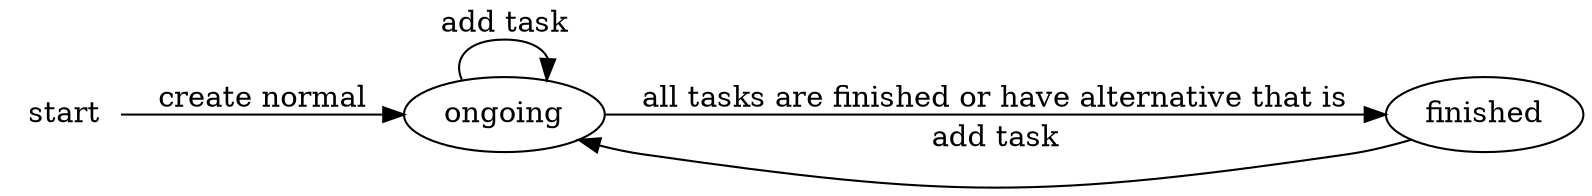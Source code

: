 digraph finite_state_machine {
    node [label=""];

    start           [label="start", shape=none];
    ongoing         [label="ongoing"];
    finished        [label="finished"];

    start -> ongoing[label="create normal"];

    ongoing -> ongoing[label="add task"];
    ongoing -> finished[label="all tasks are finished or have alternative that is"];

    finished -> ongoing[label="add task"];

    rankdir=LR
}
